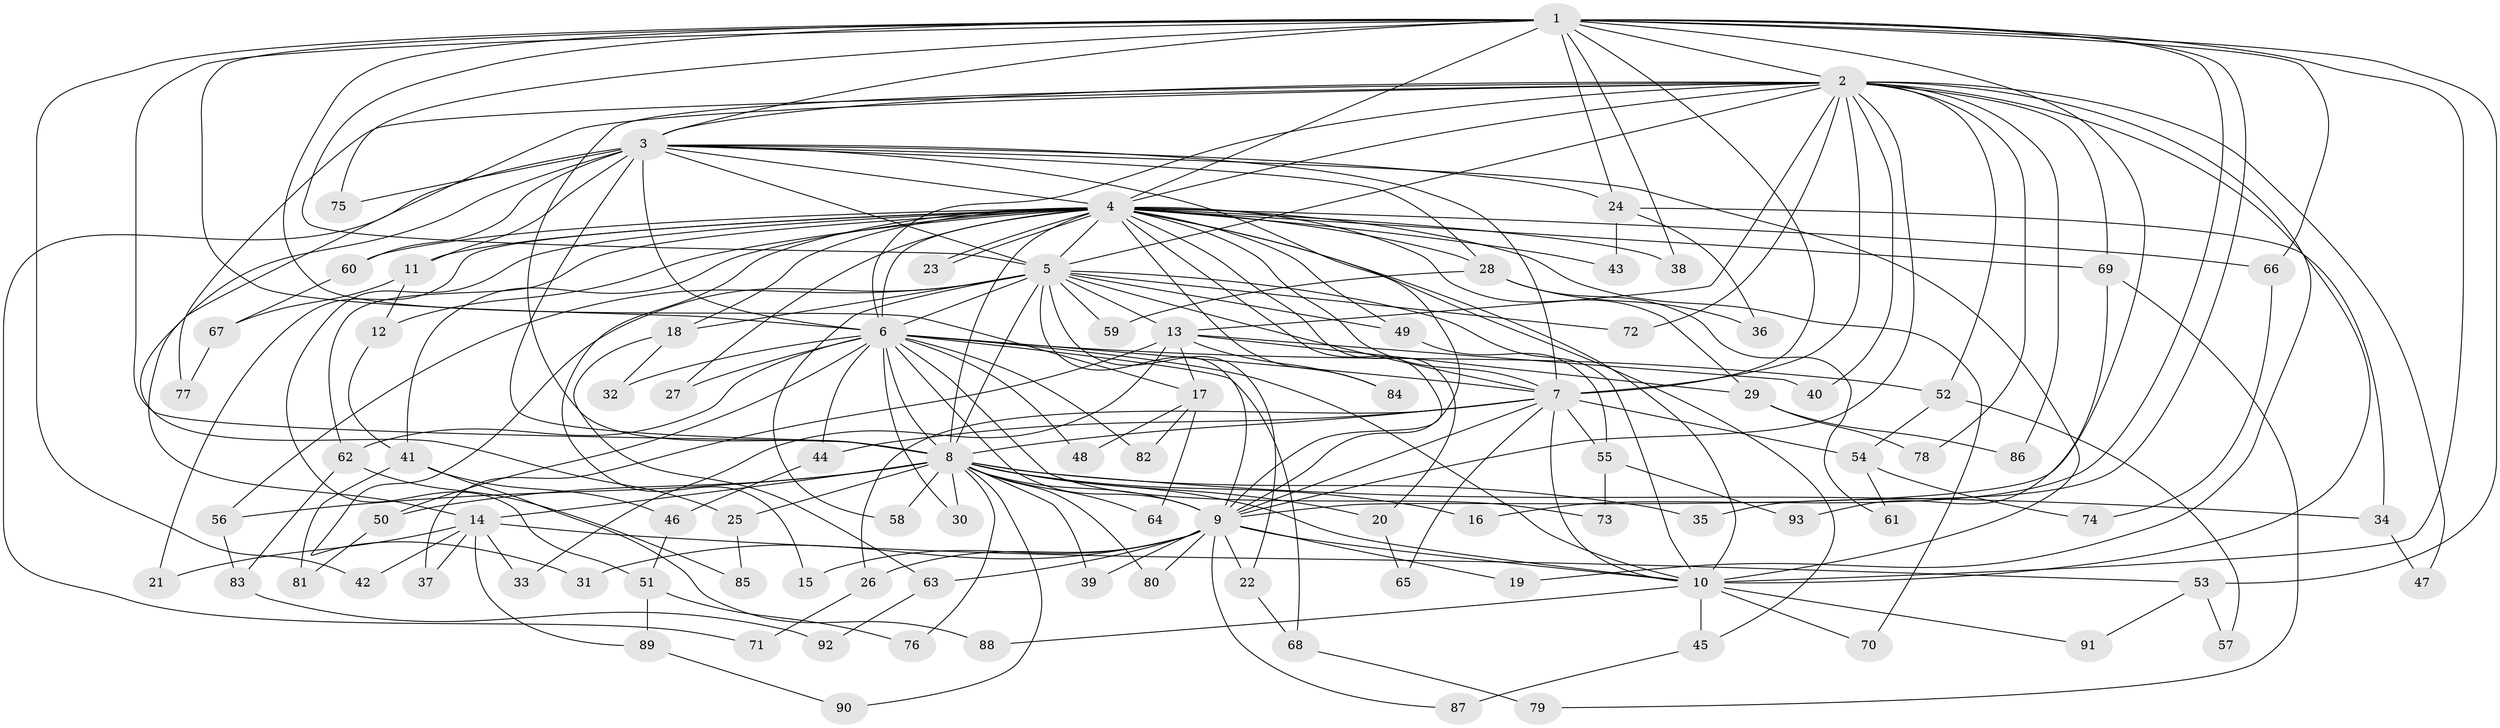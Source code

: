 // Generated by graph-tools (version 1.1) at 2025/46/03/09/25 04:46:26]
// undirected, 93 vertices, 211 edges
graph export_dot {
graph [start="1"]
  node [color=gray90,style=filled];
  1;
  2;
  3;
  4;
  5;
  6;
  7;
  8;
  9;
  10;
  11;
  12;
  13;
  14;
  15;
  16;
  17;
  18;
  19;
  20;
  21;
  22;
  23;
  24;
  25;
  26;
  27;
  28;
  29;
  30;
  31;
  32;
  33;
  34;
  35;
  36;
  37;
  38;
  39;
  40;
  41;
  42;
  43;
  44;
  45;
  46;
  47;
  48;
  49;
  50;
  51;
  52;
  53;
  54;
  55;
  56;
  57;
  58;
  59;
  60;
  61;
  62;
  63;
  64;
  65;
  66;
  67;
  68;
  69;
  70;
  71;
  72;
  73;
  74;
  75;
  76;
  77;
  78;
  79;
  80;
  81;
  82;
  83;
  84;
  85;
  86;
  87;
  88;
  89;
  90;
  91;
  92;
  93;
  1 -- 2;
  1 -- 3;
  1 -- 4;
  1 -- 5;
  1 -- 6;
  1 -- 7;
  1 -- 8;
  1 -- 9;
  1 -- 10;
  1 -- 16;
  1 -- 17;
  1 -- 24;
  1 -- 35;
  1 -- 38;
  1 -- 42;
  1 -- 53;
  1 -- 66;
  1 -- 75;
  2 -- 3;
  2 -- 4;
  2 -- 5;
  2 -- 6;
  2 -- 7;
  2 -- 8;
  2 -- 9;
  2 -- 10;
  2 -- 13;
  2 -- 19;
  2 -- 25;
  2 -- 40;
  2 -- 47;
  2 -- 52;
  2 -- 69;
  2 -- 72;
  2 -- 77;
  2 -- 78;
  2 -- 86;
  3 -- 4;
  3 -- 5;
  3 -- 6;
  3 -- 7;
  3 -- 8;
  3 -- 9;
  3 -- 10;
  3 -- 11;
  3 -- 14;
  3 -- 24;
  3 -- 28;
  3 -- 60;
  3 -- 71;
  3 -- 75;
  4 -- 5;
  4 -- 6;
  4 -- 7;
  4 -- 8;
  4 -- 9;
  4 -- 10;
  4 -- 11;
  4 -- 12;
  4 -- 15;
  4 -- 18;
  4 -- 20;
  4 -- 21;
  4 -- 23;
  4 -- 23;
  4 -- 27;
  4 -- 28;
  4 -- 29;
  4 -- 38;
  4 -- 41;
  4 -- 43;
  4 -- 45;
  4 -- 49;
  4 -- 51;
  4 -- 60;
  4 -- 62;
  4 -- 66;
  4 -- 69;
  4 -- 70;
  4 -- 84;
  5 -- 6;
  5 -- 7;
  5 -- 8;
  5 -- 9;
  5 -- 10;
  5 -- 13;
  5 -- 18;
  5 -- 22;
  5 -- 31;
  5 -- 49;
  5 -- 56;
  5 -- 58;
  5 -- 59;
  5 -- 72;
  6 -- 7;
  6 -- 8;
  6 -- 9;
  6 -- 10;
  6 -- 27;
  6 -- 30;
  6 -- 32;
  6 -- 44;
  6 -- 48;
  6 -- 50;
  6 -- 52;
  6 -- 62;
  6 -- 68;
  6 -- 73;
  6 -- 82;
  7 -- 8;
  7 -- 9;
  7 -- 10;
  7 -- 26;
  7 -- 44;
  7 -- 54;
  7 -- 55;
  7 -- 65;
  8 -- 9;
  8 -- 10;
  8 -- 14;
  8 -- 16;
  8 -- 20;
  8 -- 25;
  8 -- 30;
  8 -- 34;
  8 -- 35;
  8 -- 39;
  8 -- 50;
  8 -- 56;
  8 -- 58;
  8 -- 64;
  8 -- 76;
  8 -- 80;
  8 -- 90;
  9 -- 10;
  9 -- 15;
  9 -- 19;
  9 -- 22;
  9 -- 26;
  9 -- 31;
  9 -- 39;
  9 -- 63;
  9 -- 80;
  9 -- 87;
  10 -- 45;
  10 -- 70;
  10 -- 88;
  10 -- 91;
  11 -- 12;
  11 -- 67;
  12 -- 41;
  13 -- 17;
  13 -- 29;
  13 -- 33;
  13 -- 37;
  13 -- 40;
  13 -- 84;
  14 -- 21;
  14 -- 33;
  14 -- 37;
  14 -- 42;
  14 -- 53;
  14 -- 89;
  17 -- 48;
  17 -- 64;
  17 -- 82;
  18 -- 32;
  18 -- 63;
  20 -- 65;
  22 -- 68;
  24 -- 34;
  24 -- 36;
  24 -- 43;
  25 -- 85;
  26 -- 71;
  28 -- 36;
  28 -- 59;
  28 -- 61;
  29 -- 78;
  29 -- 86;
  34 -- 47;
  41 -- 46;
  41 -- 81;
  41 -- 88;
  44 -- 46;
  45 -- 87;
  46 -- 51;
  49 -- 55;
  50 -- 81;
  51 -- 76;
  51 -- 89;
  52 -- 54;
  52 -- 57;
  53 -- 57;
  53 -- 91;
  54 -- 61;
  54 -- 74;
  55 -- 73;
  55 -- 93;
  56 -- 83;
  60 -- 67;
  62 -- 83;
  62 -- 85;
  63 -- 92;
  66 -- 74;
  67 -- 77;
  68 -- 79;
  69 -- 79;
  69 -- 93;
  83 -- 92;
  89 -- 90;
}
